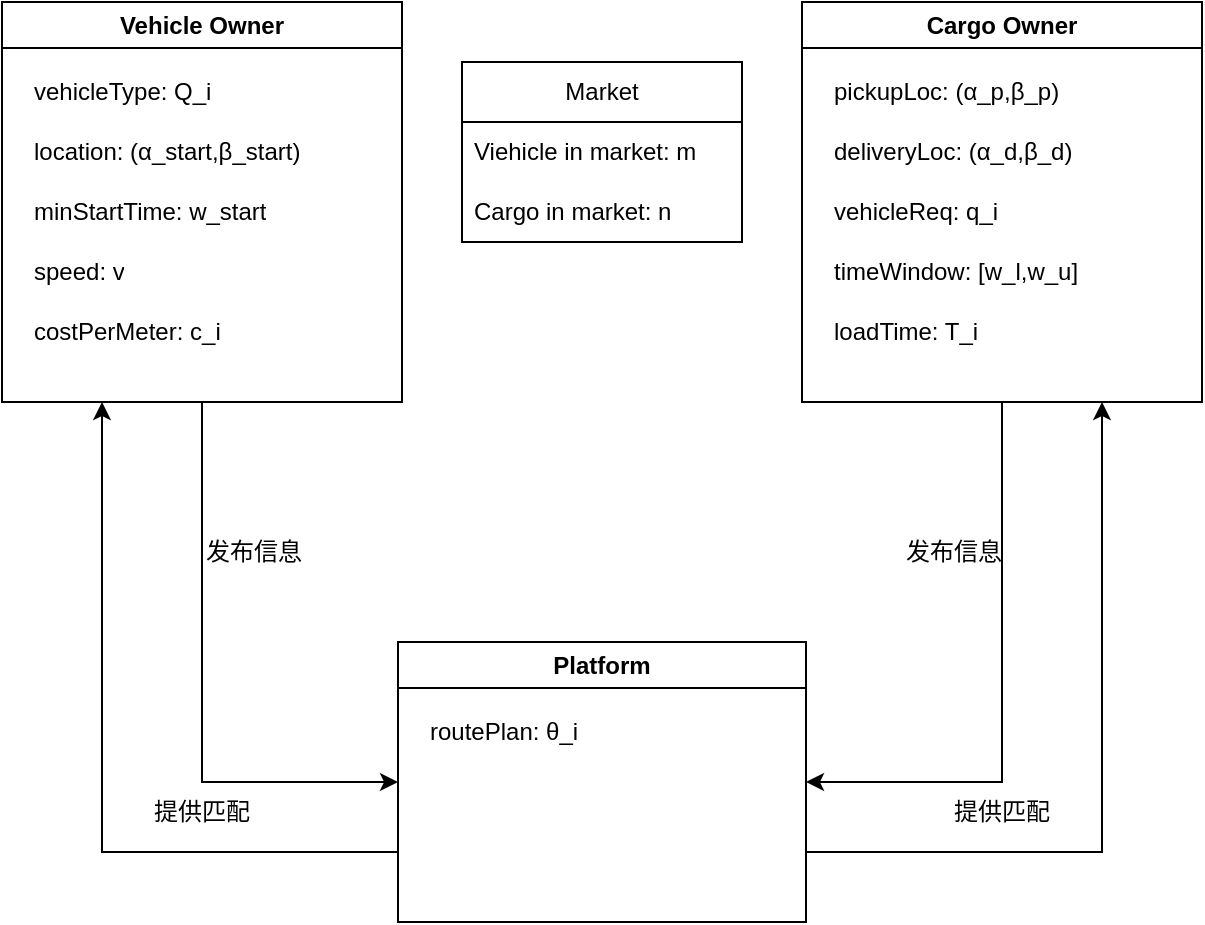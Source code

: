 <mxfile version="25.0.2">
  <diagram id="C5RBs43oDa-KdzZeNtuy" name="Page-1">
    <mxGraphModel dx="1221" dy="823" grid="1" gridSize="10" guides="1" tooltips="1" connect="1" arrows="1" fold="1" page="1" pageScale="1" pageWidth="827" pageHeight="1169" math="0" shadow="0">
      <root>
        <mxCell id="WIyWlLk6GJQsqaUBKTNV-0" />
        <mxCell id="WIyWlLk6GJQsqaUBKTNV-1" parent="WIyWlLk6GJQsqaUBKTNV-0" />
        <mxCell id="B8XG-cBh317Xmw6xeHJs-19" style="edgeStyle=orthogonalEdgeStyle;rounded=0;orthogonalLoop=1;jettySize=auto;html=1;exitX=0.5;exitY=1;exitDx=0;exitDy=0;entryX=0;entryY=0.5;entryDx=0;entryDy=0;" parent="WIyWlLk6GJQsqaUBKTNV-1" source="B8XG-cBh317Xmw6xeHJs-0" target="B8XG-cBh317Xmw6xeHJs-14" edge="1">
          <mxGeometry relative="1" as="geometry" />
        </mxCell>
        <mxCell id="B8XG-cBh317Xmw6xeHJs-0" value="Vehicle Owner" style="swimlane;whiteSpace=wrap;html=1;" parent="WIyWlLk6GJQsqaUBKTNV-1" vertex="1">
          <mxGeometry x="114" y="40" width="200" height="200" as="geometry" />
        </mxCell>
        <mxCell id="B8XG-cBh317Xmw6xeHJs-7" value="&lt;span style=&quot;text-wrap: nowrap;&quot;&gt;vehicleType: Q_i&lt;/span&gt;" style="text;strokeColor=none;fillColor=none;align=left;verticalAlign=middle;spacingLeft=4;spacingRight=4;overflow=hidden;points=[[0,0.5],[1,0.5]];portConstraint=eastwest;rotatable=0;whiteSpace=wrap;html=1;" parent="B8XG-cBh317Xmw6xeHJs-0" vertex="1">
          <mxGeometry x="10" y="30" width="180" height="30" as="geometry" />
        </mxCell>
        <mxCell id="B8XG-cBh317Xmw6xeHJs-8" value="&lt;span style=&quot;text-wrap: nowrap;&quot;&gt;location: (α_start,β_start)&lt;/span&gt;" style="text;strokeColor=none;fillColor=none;align=left;verticalAlign=middle;spacingLeft=4;spacingRight=4;overflow=hidden;points=[[0,0.5],[1,0.5]];portConstraint=eastwest;rotatable=0;whiteSpace=wrap;html=1;" parent="B8XG-cBh317Xmw6xeHJs-0" vertex="1">
          <mxGeometry x="10" y="60" width="180" height="30" as="geometry" />
        </mxCell>
        <mxCell id="B8XG-cBh317Xmw6xeHJs-9" value="&lt;span style=&quot;text-wrap: nowrap;&quot;&gt;minStartTime: w_start&lt;/span&gt;" style="text;strokeColor=none;fillColor=none;align=left;verticalAlign=middle;spacingLeft=4;spacingRight=4;overflow=hidden;points=[[0,0.5],[1,0.5]];portConstraint=eastwest;rotatable=0;whiteSpace=wrap;html=1;" parent="B8XG-cBh317Xmw6xeHJs-0" vertex="1">
          <mxGeometry x="10" y="90" width="180" height="30" as="geometry" />
        </mxCell>
        <mxCell id="B8XG-cBh317Xmw6xeHJs-10" value="speed: v" style="text;strokeColor=none;fillColor=none;align=left;verticalAlign=middle;spacingLeft=4;spacingRight=4;overflow=hidden;points=[[0,0.5],[1,0.5]];portConstraint=eastwest;rotatable=0;whiteSpace=wrap;html=1;" parent="B8XG-cBh317Xmw6xeHJs-0" vertex="1">
          <mxGeometry x="10" y="120" width="180" height="30" as="geometry" />
        </mxCell>
        <mxCell id="B8XG-cBh317Xmw6xeHJs-35" value="costPerMeter: c_i" style="text;strokeColor=none;fillColor=none;align=left;verticalAlign=middle;spacingLeft=4;spacingRight=4;overflow=hidden;points=[[0,0.5],[1,0.5]];portConstraint=eastwest;rotatable=0;whiteSpace=wrap;html=1;" parent="B8XG-cBh317Xmw6xeHJs-0" vertex="1">
          <mxGeometry x="10" y="150" width="180" height="30" as="geometry" />
        </mxCell>
        <mxCell id="B8XG-cBh317Xmw6xeHJs-31" style="edgeStyle=orthogonalEdgeStyle;rounded=0;orthogonalLoop=1;jettySize=auto;html=1;exitX=0;exitY=0.75;exitDx=0;exitDy=0;entryX=0.25;entryY=1;entryDx=0;entryDy=0;" parent="WIyWlLk6GJQsqaUBKTNV-1" source="B8XG-cBh317Xmw6xeHJs-14" target="B8XG-cBh317Xmw6xeHJs-0" edge="1">
          <mxGeometry relative="1" as="geometry" />
        </mxCell>
        <mxCell id="B8XG-cBh317Xmw6xeHJs-32" style="edgeStyle=orthogonalEdgeStyle;rounded=0;orthogonalLoop=1;jettySize=auto;html=1;exitX=1;exitY=0.75;exitDx=0;exitDy=0;entryX=0.75;entryY=1;entryDx=0;entryDy=0;" parent="WIyWlLk6GJQsqaUBKTNV-1" source="B8XG-cBh317Xmw6xeHJs-14" target="B8XG-cBh317Xmw6xeHJs-22" edge="1">
          <mxGeometry relative="1" as="geometry" />
        </mxCell>
        <mxCell id="B8XG-cBh317Xmw6xeHJs-14" value="Platform" style="swimlane;whiteSpace=wrap;html=1;" parent="WIyWlLk6GJQsqaUBKTNV-1" vertex="1">
          <mxGeometry x="312" y="360" width="204" height="140" as="geometry" />
        </mxCell>
        <mxCell id="B8XG-cBh317Xmw6xeHJs-43" value="routePlan: θ_i" style="text;strokeColor=none;fillColor=none;align=left;verticalAlign=middle;spacingLeft=4;spacingRight=4;overflow=hidden;points=[[0,0.5],[1,0.5]];portConstraint=eastwest;rotatable=0;whiteSpace=wrap;html=1;" parent="B8XG-cBh317Xmw6xeHJs-14" vertex="1">
          <mxGeometry x="10" y="30" width="180" height="30" as="geometry" />
        </mxCell>
        <mxCell id="B8XG-cBh317Xmw6xeHJs-27" style="edgeStyle=orthogonalEdgeStyle;rounded=0;orthogonalLoop=1;jettySize=auto;html=1;exitX=0.5;exitY=1;exitDx=0;exitDy=0;entryX=1;entryY=0.5;entryDx=0;entryDy=0;" parent="WIyWlLk6GJQsqaUBKTNV-1" source="B8XG-cBh317Xmw6xeHJs-22" target="B8XG-cBh317Xmw6xeHJs-14" edge="1">
          <mxGeometry relative="1" as="geometry" />
        </mxCell>
        <mxCell id="B8XG-cBh317Xmw6xeHJs-22" value="Cargo Owner" style="swimlane;whiteSpace=wrap;html=1;" parent="WIyWlLk6GJQsqaUBKTNV-1" vertex="1">
          <mxGeometry x="514" y="40" width="200" height="200" as="geometry" />
        </mxCell>
        <mxCell id="B8XG-cBh317Xmw6xeHJs-23" value="&lt;span style=&quot;text-wrap: nowrap;&quot;&gt;pickupLoc: (α_p,β_p)&lt;/span&gt;" style="text;strokeColor=none;fillColor=none;align=left;verticalAlign=middle;spacingLeft=4;spacingRight=4;overflow=hidden;points=[[0,0.5],[1,0.5]];portConstraint=eastwest;rotatable=0;whiteSpace=wrap;html=1;" parent="B8XG-cBh317Xmw6xeHJs-22" vertex="1">
          <mxGeometry x="10" y="30" width="180" height="30" as="geometry" />
        </mxCell>
        <mxCell id="B8XG-cBh317Xmw6xeHJs-24" value="&lt;span style=&quot;text-wrap: nowrap;&quot;&gt;deliveryLoc: (α_d,β_d)&lt;/span&gt;" style="text;strokeColor=none;fillColor=none;align=left;verticalAlign=middle;spacingLeft=4;spacingRight=4;overflow=hidden;points=[[0,0.5],[1,0.5]];portConstraint=eastwest;rotatable=0;whiteSpace=wrap;html=1;" parent="B8XG-cBh317Xmw6xeHJs-22" vertex="1">
          <mxGeometry x="10" y="60" width="180" height="30" as="geometry" />
        </mxCell>
        <mxCell id="B8XG-cBh317Xmw6xeHJs-25" value="&lt;span style=&quot;text-wrap: nowrap;&quot;&gt;vehicleReq: q_i&lt;/span&gt;" style="text;strokeColor=none;fillColor=none;align=left;verticalAlign=middle;spacingLeft=4;spacingRight=4;overflow=hidden;points=[[0,0.5],[1,0.5]];portConstraint=eastwest;rotatable=0;whiteSpace=wrap;html=1;" parent="B8XG-cBh317Xmw6xeHJs-22" vertex="1">
          <mxGeometry x="10" y="90" width="180" height="30" as="geometry" />
        </mxCell>
        <mxCell id="B8XG-cBh317Xmw6xeHJs-26" value="timeWindow: [w_l,w_u]" style="text;strokeColor=none;fillColor=none;align=left;verticalAlign=middle;spacingLeft=4;spacingRight=4;overflow=hidden;points=[[0,0.5],[1,0.5]];portConstraint=eastwest;rotatable=0;whiteSpace=wrap;html=1;" parent="B8XG-cBh317Xmw6xeHJs-22" vertex="1">
          <mxGeometry x="10" y="120" width="180" height="30" as="geometry" />
        </mxCell>
        <mxCell id="B8XG-cBh317Xmw6xeHJs-28" value="loadTime: T_i" style="text;strokeColor=none;fillColor=none;align=left;verticalAlign=middle;spacingLeft=4;spacingRight=4;overflow=hidden;points=[[0,0.5],[1,0.5]];portConstraint=eastwest;rotatable=0;whiteSpace=wrap;html=1;" parent="B8XG-cBh317Xmw6xeHJs-22" vertex="1">
          <mxGeometry x="10" y="150" width="180" height="30" as="geometry" />
        </mxCell>
        <mxCell id="B8XG-cBh317Xmw6xeHJs-29" value="发布信息" style="text;html=1;align=center;verticalAlign=middle;whiteSpace=wrap;rounded=0;" parent="WIyWlLk6GJQsqaUBKTNV-1" vertex="1">
          <mxGeometry x="210" y="300" width="60" height="30" as="geometry" />
        </mxCell>
        <mxCell id="B8XG-cBh317Xmw6xeHJs-30" value="发布信息" style="text;html=1;align=center;verticalAlign=middle;whiteSpace=wrap;rounded=0;" parent="WIyWlLk6GJQsqaUBKTNV-1" vertex="1">
          <mxGeometry x="560" y="300" width="60" height="30" as="geometry" />
        </mxCell>
        <mxCell id="B8XG-cBh317Xmw6xeHJs-33" value="提供匹配" style="text;html=1;align=center;verticalAlign=middle;whiteSpace=wrap;rounded=0;" parent="WIyWlLk6GJQsqaUBKTNV-1" vertex="1">
          <mxGeometry x="184" y="430" width="60" height="30" as="geometry" />
        </mxCell>
        <mxCell id="B8XG-cBh317Xmw6xeHJs-34" value="提供匹配" style="text;html=1;align=center;verticalAlign=middle;whiteSpace=wrap;rounded=0;" parent="WIyWlLk6GJQsqaUBKTNV-1" vertex="1">
          <mxGeometry x="584" y="430" width="60" height="30" as="geometry" />
        </mxCell>
        <mxCell id="B8XG-cBh317Xmw6xeHJs-37" value="Market" style="swimlane;fontStyle=0;childLayout=stackLayout;horizontal=1;startSize=30;horizontalStack=0;resizeParent=1;resizeParentMax=0;resizeLast=0;collapsible=1;marginBottom=0;whiteSpace=wrap;html=1;" parent="WIyWlLk6GJQsqaUBKTNV-1" vertex="1">
          <mxGeometry x="344" y="70" width="140" height="90" as="geometry" />
        </mxCell>
        <mxCell id="B8XG-cBh317Xmw6xeHJs-38" value="Viehicle in market: m" style="text;strokeColor=none;fillColor=none;align=left;verticalAlign=middle;spacingLeft=4;spacingRight=4;overflow=hidden;points=[[0,0.5],[1,0.5]];portConstraint=eastwest;rotatable=0;whiteSpace=wrap;html=1;" parent="B8XG-cBh317Xmw6xeHJs-37" vertex="1">
          <mxGeometry y="30" width="140" height="30" as="geometry" />
        </mxCell>
        <mxCell id="B8XG-cBh317Xmw6xeHJs-39" value="Cargo in market: n" style="text;strokeColor=none;fillColor=none;align=left;verticalAlign=middle;spacingLeft=4;spacingRight=4;overflow=hidden;points=[[0,0.5],[1,0.5]];portConstraint=eastwest;rotatable=0;whiteSpace=wrap;html=1;" parent="B8XG-cBh317Xmw6xeHJs-37" vertex="1">
          <mxGeometry y="60" width="140" height="30" as="geometry" />
        </mxCell>
      </root>
    </mxGraphModel>
  </diagram>
</mxfile>
